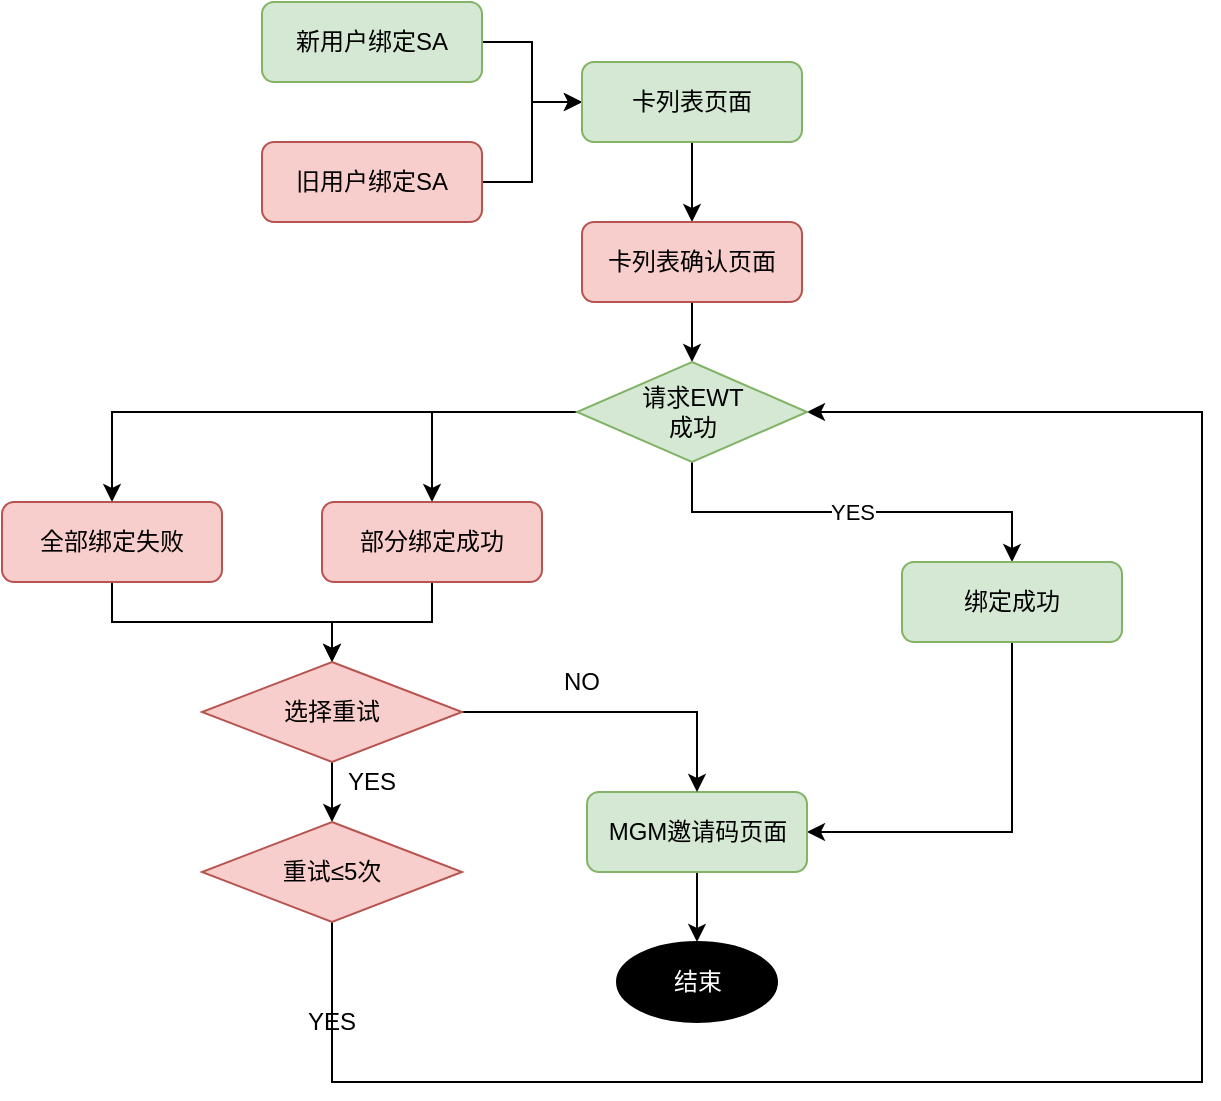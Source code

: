 <mxfile version="14.2.9" type="github">
  <diagram id="kXE4NX7Cac7EloAQ-Q5T" name="Page-1">
    <mxGraphModel dx="1212" dy="635" grid="1" gridSize="10" guides="1" tooltips="1" connect="1" arrows="1" fold="1" page="1" pageScale="1" pageWidth="827" pageHeight="1169" math="0" shadow="0">
      <root>
        <mxCell id="0" />
        <mxCell id="1" parent="0" />
        <mxCell id="5rTCIby2H79D7bc2Stlg-10" style="edgeStyle=orthogonalEdgeStyle;rounded=0;orthogonalLoop=1;jettySize=auto;html=1;" edge="1" parent="1" source="5rTCIby2H79D7bc2Stlg-6" target="5rTCIby2H79D7bc2Stlg-8">
          <mxGeometry relative="1" as="geometry" />
        </mxCell>
        <mxCell id="5rTCIby2H79D7bc2Stlg-6" value="新用户绑定SA" style="rounded=1;whiteSpace=wrap;html=1;fillColor=#d5e8d4;strokeColor=#82b366;" vertex="1" parent="1">
          <mxGeometry x="260" y="100" width="110" height="40" as="geometry" />
        </mxCell>
        <mxCell id="5rTCIby2H79D7bc2Stlg-11" style="edgeStyle=orthogonalEdgeStyle;rounded=0;orthogonalLoop=1;jettySize=auto;html=1;" edge="1" parent="1" source="5rTCIby2H79D7bc2Stlg-7" target="5rTCIby2H79D7bc2Stlg-8">
          <mxGeometry relative="1" as="geometry" />
        </mxCell>
        <mxCell id="5rTCIby2H79D7bc2Stlg-7" value="旧用户绑定SA" style="rounded=1;whiteSpace=wrap;html=1;fillColor=#f8cecc;strokeColor=#b85450;" vertex="1" parent="1">
          <mxGeometry x="260" y="170" width="110" height="40" as="geometry" />
        </mxCell>
        <mxCell id="5rTCIby2H79D7bc2Stlg-12" style="edgeStyle=orthogonalEdgeStyle;rounded=0;orthogonalLoop=1;jettySize=auto;html=1;" edge="1" parent="1" source="5rTCIby2H79D7bc2Stlg-8" target="5rTCIby2H79D7bc2Stlg-9">
          <mxGeometry relative="1" as="geometry" />
        </mxCell>
        <mxCell id="5rTCIby2H79D7bc2Stlg-8" value="卡列表页面" style="rounded=1;whiteSpace=wrap;html=1;fillColor=#d5e8d4;strokeColor=#82b366;" vertex="1" parent="1">
          <mxGeometry x="420" y="130" width="110" height="40" as="geometry" />
        </mxCell>
        <mxCell id="5rTCIby2H79D7bc2Stlg-17" value="YES" style="edgeStyle=orthogonalEdgeStyle;rounded=0;orthogonalLoop=1;jettySize=auto;html=1;entryX=0.5;entryY=0;entryDx=0;entryDy=0;exitX=0.5;exitY=1;exitDx=0;exitDy=0;" edge="1" parent="1" source="5rTCIby2H79D7bc2Stlg-37" target="5rTCIby2H79D7bc2Stlg-13">
          <mxGeometry relative="1" as="geometry" />
        </mxCell>
        <mxCell id="5rTCIby2H79D7bc2Stlg-21" style="edgeStyle=orthogonalEdgeStyle;rounded=0;orthogonalLoop=1;jettySize=auto;html=1;entryX=0.5;entryY=0;entryDx=0;entryDy=0;exitX=0;exitY=0.5;exitDx=0;exitDy=0;" edge="1" parent="1" source="5rTCIby2H79D7bc2Stlg-37" target="5rTCIby2H79D7bc2Stlg-14">
          <mxGeometry relative="1" as="geometry" />
        </mxCell>
        <mxCell id="5rTCIby2H79D7bc2Stlg-22" style="edgeStyle=orthogonalEdgeStyle;rounded=0;orthogonalLoop=1;jettySize=auto;html=1;entryX=0.5;entryY=0;entryDx=0;entryDy=0;exitX=0;exitY=0.5;exitDx=0;exitDy=0;" edge="1" parent="1" source="5rTCIby2H79D7bc2Stlg-37" target="5rTCIby2H79D7bc2Stlg-15">
          <mxGeometry relative="1" as="geometry" />
        </mxCell>
        <mxCell id="5rTCIby2H79D7bc2Stlg-38" style="edgeStyle=orthogonalEdgeStyle;rounded=0;orthogonalLoop=1;jettySize=auto;html=1;" edge="1" parent="1" source="5rTCIby2H79D7bc2Stlg-9" target="5rTCIby2H79D7bc2Stlg-37">
          <mxGeometry relative="1" as="geometry" />
        </mxCell>
        <mxCell id="5rTCIby2H79D7bc2Stlg-9" value="卡列表确认页面" style="rounded=1;whiteSpace=wrap;html=1;fillColor=#f8cecc;strokeColor=#b85450;" vertex="1" parent="1">
          <mxGeometry x="420" y="210" width="110" height="40" as="geometry" />
        </mxCell>
        <mxCell id="5rTCIby2H79D7bc2Stlg-36" style="edgeStyle=orthogonalEdgeStyle;rounded=0;orthogonalLoop=1;jettySize=auto;html=1;entryX=1;entryY=0.5;entryDx=0;entryDy=0;exitX=0.5;exitY=1;exitDx=0;exitDy=0;" edge="1" parent="1" source="5rTCIby2H79D7bc2Stlg-13" target="5rTCIby2H79D7bc2Stlg-16">
          <mxGeometry relative="1" as="geometry">
            <Array as="points">
              <mxPoint x="635" y="515" />
            </Array>
          </mxGeometry>
        </mxCell>
        <mxCell id="5rTCIby2H79D7bc2Stlg-13" value="绑定成功" style="rounded=1;whiteSpace=wrap;html=1;fillColor=#d5e8d4;strokeColor=#82b366;" vertex="1" parent="1">
          <mxGeometry x="580" y="380" width="110" height="40" as="geometry" />
        </mxCell>
        <mxCell id="5rTCIby2H79D7bc2Stlg-25" style="edgeStyle=orthogonalEdgeStyle;rounded=0;orthogonalLoop=1;jettySize=auto;html=1;entryX=0.5;entryY=0;entryDx=0;entryDy=0;" edge="1" parent="1" source="5rTCIby2H79D7bc2Stlg-14" target="5rTCIby2H79D7bc2Stlg-19">
          <mxGeometry relative="1" as="geometry" />
        </mxCell>
        <mxCell id="5rTCIby2H79D7bc2Stlg-14" value="部分绑定成功" style="rounded=1;whiteSpace=wrap;html=1;fillColor=#f8cecc;strokeColor=#b85450;" vertex="1" parent="1">
          <mxGeometry x="290" y="350" width="110" height="40" as="geometry" />
        </mxCell>
        <mxCell id="5rTCIby2H79D7bc2Stlg-23" style="edgeStyle=orthogonalEdgeStyle;rounded=0;orthogonalLoop=1;jettySize=auto;html=1;entryX=0.5;entryY=0;entryDx=0;entryDy=0;" edge="1" parent="1" source="5rTCIby2H79D7bc2Stlg-15" target="5rTCIby2H79D7bc2Stlg-19">
          <mxGeometry relative="1" as="geometry" />
        </mxCell>
        <mxCell id="5rTCIby2H79D7bc2Stlg-15" value="全部绑定失败" style="rounded=1;whiteSpace=wrap;html=1;fillColor=#f8cecc;strokeColor=#b85450;" vertex="1" parent="1">
          <mxGeometry x="130" y="350" width="110" height="40" as="geometry" />
        </mxCell>
        <mxCell id="5rTCIby2H79D7bc2Stlg-42" style="edgeStyle=orthogonalEdgeStyle;rounded=0;orthogonalLoop=1;jettySize=auto;html=1;fontColor=#FFFFFF;entryX=0.5;entryY=0;entryDx=0;entryDy=0;" edge="1" parent="1" source="5rTCIby2H79D7bc2Stlg-16" target="5rTCIby2H79D7bc2Stlg-41">
          <mxGeometry relative="1" as="geometry">
            <mxPoint x="485" y="660" as="targetPoint" />
          </mxGeometry>
        </mxCell>
        <mxCell id="5rTCIby2H79D7bc2Stlg-16" value="MGM邀请码页面" style="rounded=1;whiteSpace=wrap;html=1;fillColor=#d5e8d4;strokeColor=#82b366;" vertex="1" parent="1">
          <mxGeometry x="422.5" y="495" width="110" height="40" as="geometry" />
        </mxCell>
        <mxCell id="5rTCIby2H79D7bc2Stlg-27" style="edgeStyle=orthogonalEdgeStyle;rounded=0;orthogonalLoop=1;jettySize=auto;html=1;entryX=0.5;entryY=0;entryDx=0;entryDy=0;" edge="1" parent="1" source="5rTCIby2H79D7bc2Stlg-19" target="5rTCIby2H79D7bc2Stlg-16">
          <mxGeometry relative="1" as="geometry" />
        </mxCell>
        <mxCell id="5rTCIby2H79D7bc2Stlg-30" style="edgeStyle=orthogonalEdgeStyle;rounded=0;orthogonalLoop=1;jettySize=auto;html=1;" edge="1" parent="1" source="5rTCIby2H79D7bc2Stlg-19" target="5rTCIby2H79D7bc2Stlg-20">
          <mxGeometry relative="1" as="geometry" />
        </mxCell>
        <mxCell id="5rTCIby2H79D7bc2Stlg-19" value="选择重试" style="rhombus;whiteSpace=wrap;html=1;fillColor=#f8cecc;strokeColor=#b85450;" vertex="1" parent="1">
          <mxGeometry x="230" y="430" width="130" height="50" as="geometry" />
        </mxCell>
        <mxCell id="5rTCIby2H79D7bc2Stlg-39" style="edgeStyle=orthogonalEdgeStyle;rounded=0;orthogonalLoop=1;jettySize=auto;html=1;entryX=1;entryY=0.5;entryDx=0;entryDy=0;" edge="1" parent="1" source="5rTCIby2H79D7bc2Stlg-20" target="5rTCIby2H79D7bc2Stlg-37">
          <mxGeometry relative="1" as="geometry">
            <Array as="points">
              <mxPoint x="295" y="640" />
              <mxPoint x="730" y="640" />
              <mxPoint x="730" y="305" />
            </Array>
          </mxGeometry>
        </mxCell>
        <mxCell id="5rTCIby2H79D7bc2Stlg-20" value="重试≤5次" style="rhombus;whiteSpace=wrap;html=1;fillColor=#f8cecc;strokeColor=#b85450;" vertex="1" parent="1">
          <mxGeometry x="230" y="510" width="130" height="50" as="geometry" />
        </mxCell>
        <mxCell id="5rTCIby2H79D7bc2Stlg-37" value="请求EWT&lt;br&gt;成功" style="rhombus;whiteSpace=wrap;html=1;fillColor=#d5e8d4;strokeColor=#82b366;" vertex="1" parent="1">
          <mxGeometry x="417.5" y="280" width="115" height="50" as="geometry" />
        </mxCell>
        <mxCell id="5rTCIby2H79D7bc2Stlg-41" value="结束" style="ellipse;whiteSpace=wrap;html=1;fillColor=#000000;fontColor=#FFFFFF;" vertex="1" parent="1">
          <mxGeometry x="437.5" y="570" width="80" height="40" as="geometry" />
        </mxCell>
        <mxCell id="5rTCIby2H79D7bc2Stlg-43" value="&lt;font color=&quot;#000000&quot;&gt;YES&lt;/font&gt;" style="text;html=1;strokeColor=none;fillColor=none;align=center;verticalAlign=middle;whiteSpace=wrap;rounded=0;fontColor=#FFFFFF;" vertex="1" parent="1">
          <mxGeometry x="275" y="600" width="40" height="20" as="geometry" />
        </mxCell>
        <mxCell id="5rTCIby2H79D7bc2Stlg-44" value="&lt;font color=&quot;#000000&quot;&gt;NO&lt;/font&gt;" style="text;html=1;strokeColor=none;fillColor=none;align=center;verticalAlign=middle;whiteSpace=wrap;rounded=0;fontColor=#FFFFFF;" vertex="1" parent="1">
          <mxGeometry x="400" y="430" width="40" height="20" as="geometry" />
        </mxCell>
        <mxCell id="5rTCIby2H79D7bc2Stlg-46" value="&lt;font color=&quot;#000000&quot;&gt;YES&lt;/font&gt;" style="text;html=1;strokeColor=none;fillColor=none;align=center;verticalAlign=middle;whiteSpace=wrap;rounded=0;fontColor=#FFFFFF;" vertex="1" parent="1">
          <mxGeometry x="295" y="480" width="40" height="20" as="geometry" />
        </mxCell>
      </root>
    </mxGraphModel>
  </diagram>
</mxfile>
